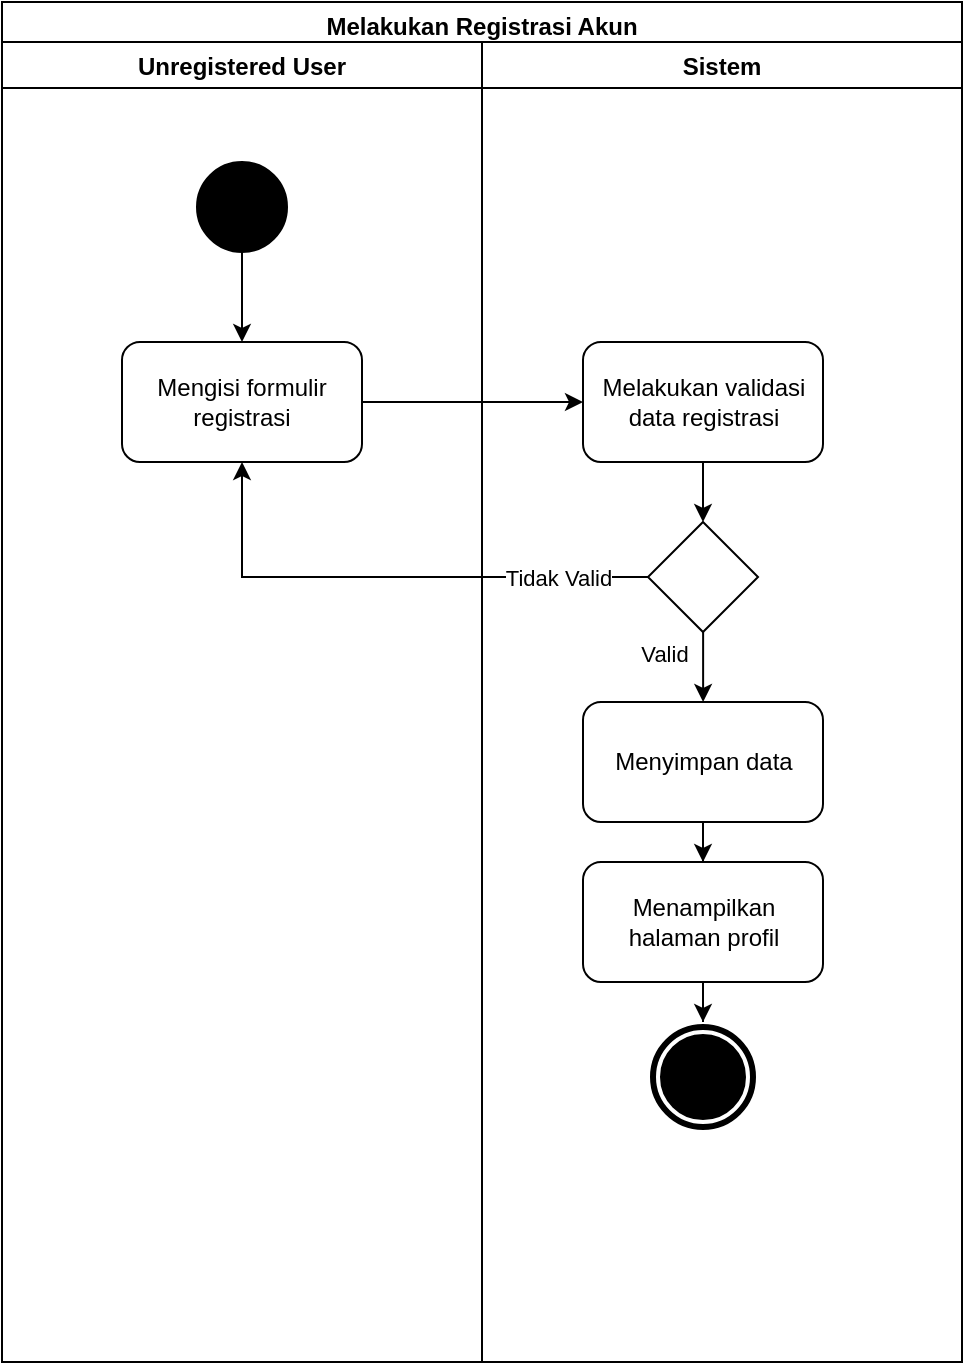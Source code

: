 <mxfile version="18.1.3" type="device"><diagram id="prtHgNgQTEPvFCAcTncT" name="Page-1"><mxGraphModel dx="1221" dy="644" grid="1" gridSize="10" guides="1" tooltips="1" connect="1" arrows="1" fold="1" page="1" pageScale="1" pageWidth="827" pageHeight="1169" math="0" shadow="0"><root><mxCell id="0"/><mxCell id="1" parent="0"/><mxCell id="xOL2CaStUpzWwHvCU3t6-1" value="Melakukan Registrasi Akun" style="swimlane;fillColor=none;startSize=23;" parent="1" vertex="1"><mxGeometry x="240" y="60" width="480" height="680" as="geometry"/></mxCell><mxCell id="xOL2CaStUpzWwHvCU3t6-3" value="Unregistered User" style="swimlane;" parent="xOL2CaStUpzWwHvCU3t6-1" vertex="1"><mxGeometry y="20" width="240" height="660" as="geometry"/></mxCell><mxCell id="Q0rVNjlnBvwG4tsCnib6-1" style="edgeStyle=orthogonalEdgeStyle;rounded=0;orthogonalLoop=1;jettySize=auto;html=1;" edge="1" parent="xOL2CaStUpzWwHvCU3t6-3" source="xOL2CaStUpzWwHvCU3t6-4" target="LjdBujoOIOwDvrCchMs2-1"><mxGeometry relative="1" as="geometry"/></mxCell><mxCell id="xOL2CaStUpzWwHvCU3t6-4" value="" style="ellipse;whiteSpace=wrap;html=1;aspect=fixed;fillColor=#000000;" parent="xOL2CaStUpzWwHvCU3t6-3" vertex="1"><mxGeometry x="97.5" y="60" width="45" height="45" as="geometry"/></mxCell><mxCell id="LjdBujoOIOwDvrCchMs2-1" value="&lt;span&gt;Mengisi formulir registrasi&lt;/span&gt;" style="rounded=1;whiteSpace=wrap;html=1;fillColor=none;" parent="xOL2CaStUpzWwHvCU3t6-3" vertex="1"><mxGeometry x="60" y="150" width="120" height="60" as="geometry"/></mxCell><mxCell id="xOL2CaStUpzWwHvCU3t6-2" value="Sistem" style="swimlane;" parent="xOL2CaStUpzWwHvCU3t6-1" vertex="1"><mxGeometry x="240" y="20" width="240" height="660" as="geometry"/></mxCell><mxCell id="xOL2CaStUpzWwHvCU3t6-14" style="edgeStyle=orthogonalEdgeStyle;rounded=0;orthogonalLoop=1;jettySize=auto;html=1;" parent="xOL2CaStUpzWwHvCU3t6-2" source="xOL2CaStUpzWwHvCU3t6-6" target="xOL2CaStUpzWwHvCU3t6-13" edge="1"><mxGeometry relative="1" as="geometry"/></mxCell><mxCell id="xOL2CaStUpzWwHvCU3t6-6" value="Melakukan validasi data registrasi" style="rounded=1;whiteSpace=wrap;html=1;fillColor=none;" parent="xOL2CaStUpzWwHvCU3t6-2" vertex="1"><mxGeometry x="50.5" y="150" width="120" height="60" as="geometry"/></mxCell><mxCell id="xOL2CaStUpzWwHvCU3t6-18" value="Valid" style="edgeStyle=orthogonalEdgeStyle;rounded=0;orthogonalLoop=1;jettySize=auto;html=1;" parent="xOL2CaStUpzWwHvCU3t6-2" edge="1"><mxGeometry x="-0.333" y="-20" relative="1" as="geometry"><mxPoint as="offset"/><mxPoint x="110.559" y="294.941" as="sourcePoint"/><mxPoint x="110.559" y="330" as="targetPoint"/></mxGeometry></mxCell><mxCell id="xOL2CaStUpzWwHvCU3t6-13" value="" style="rhombus;whiteSpace=wrap;html=1;fillColor=none;" parent="xOL2CaStUpzWwHvCU3t6-2" vertex="1"><mxGeometry x="83" y="240" width="55" height="55" as="geometry"/></mxCell><mxCell id="kuS8Dl0TsOcY4MqO6r_b-2" style="edgeStyle=orthogonalEdgeStyle;rounded=0;orthogonalLoop=1;jettySize=auto;html=1;exitX=0.5;exitY=1;exitDx=0;exitDy=0;" parent="xOL2CaStUpzWwHvCU3t6-2" source="xOL2CaStUpzWwHvCU3t6-16" target="kuS8Dl0TsOcY4MqO6r_b-1" edge="1"><mxGeometry relative="1" as="geometry"/></mxCell><mxCell id="xOL2CaStUpzWwHvCU3t6-16" value="Menyimpan data" style="rounded=1;whiteSpace=wrap;html=1;fillColor=none;" parent="xOL2CaStUpzWwHvCU3t6-2" vertex="1"><mxGeometry x="50.5" y="330" width="120" height="60" as="geometry"/></mxCell><mxCell id="xOL2CaStUpzWwHvCU3t6-19" value="" style="ellipse;shape=doubleEllipse;whiteSpace=wrap;html=1;aspect=fixed;fillColor=#000000;strokeColor=#FFFFFF;strokeWidth=2;" parent="xOL2CaStUpzWwHvCU3t6-2" vertex="1"><mxGeometry x="83" y="490" width="55" height="55" as="geometry"/></mxCell><mxCell id="kuS8Dl0TsOcY4MqO6r_b-4" style="edgeStyle=orthogonalEdgeStyle;rounded=0;orthogonalLoop=1;jettySize=auto;html=1;exitX=0.5;exitY=1;exitDx=0;exitDy=0;" parent="xOL2CaStUpzWwHvCU3t6-2" source="kuS8Dl0TsOcY4MqO6r_b-1" target="xOL2CaStUpzWwHvCU3t6-19" edge="1"><mxGeometry relative="1" as="geometry"/></mxCell><mxCell id="kuS8Dl0TsOcY4MqO6r_b-1" value="Menampilkan halaman profil" style="rounded=1;whiteSpace=wrap;html=1;fillColor=none;" parent="xOL2CaStUpzWwHvCU3t6-2" vertex="1"><mxGeometry x="50.5" y="410" width="120" height="60" as="geometry"/></mxCell><mxCell id="OhhD0RNc5gT0l0oD9531-2" style="edgeStyle=orthogonalEdgeStyle;rounded=0;orthogonalLoop=1;jettySize=auto;html=1;exitX=0;exitY=0.5;exitDx=0;exitDy=0;entryX=0.5;entryY=1;entryDx=0;entryDy=0;" parent="xOL2CaStUpzWwHvCU3t6-1" source="xOL2CaStUpzWwHvCU3t6-13" target="LjdBujoOIOwDvrCchMs2-1" edge="1"><mxGeometry relative="1" as="geometry"/></mxCell><mxCell id="OhhD0RNc5gT0l0oD9531-3" value="Tidak Valid" style="edgeLabel;html=1;align=center;verticalAlign=middle;resizable=0;points=[];" parent="OhhD0RNc5gT0l0oD9531-2" vertex="1" connectable="0"><mxGeometry x="-0.51" relative="1" as="geometry"><mxPoint x="19" as="offset"/></mxGeometry></mxCell><mxCell id="KIc22IujGOIWHrhm_sH9-1" style="edgeStyle=orthogonalEdgeStyle;rounded=0;orthogonalLoop=1;jettySize=auto;html=1;entryX=0;entryY=0.5;entryDx=0;entryDy=0;" parent="xOL2CaStUpzWwHvCU3t6-1" source="LjdBujoOIOwDvrCchMs2-1" target="xOL2CaStUpzWwHvCU3t6-6" edge="1"><mxGeometry relative="1" as="geometry"/></mxCell></root></mxGraphModel></diagram></mxfile>